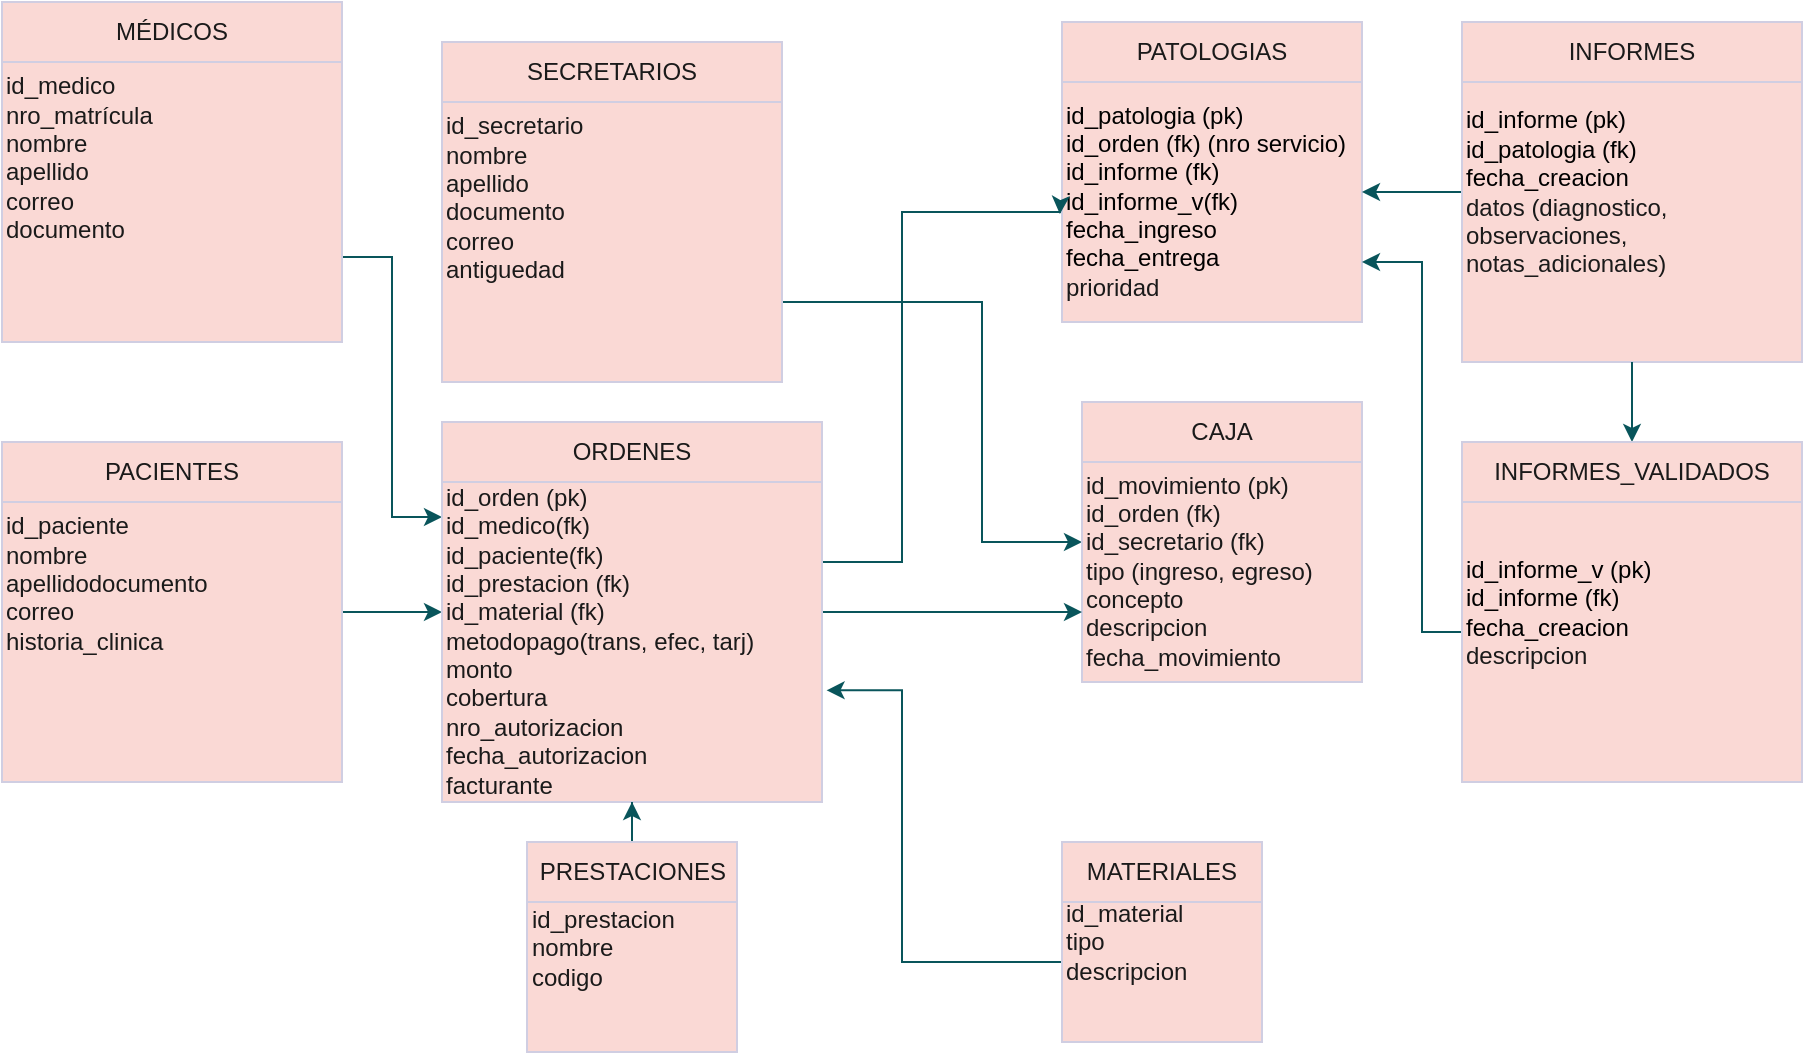 <mxfile version="26.2.4">
  <diagram name="Page-1" id="f9woN919oMkSvHwLnTK2">
    <mxGraphModel dx="2234" dy="1368" grid="1" gridSize="10" guides="1" tooltips="1" connect="1" arrows="1" fold="1" page="1" pageScale="1" pageWidth="1100" pageHeight="850" math="0" shadow="0">
      <root>
        <mxCell id="0" />
        <mxCell id="1" parent="0" />
        <mxCell id="jzyrCezaXYslwBgBZA3t-1" value="&lt;div&gt;&lt;span style=&quot;background-color: transparent; color: light-dark(rgb(0, 0, 0), rgb(255, 255, 255));&quot;&gt;&lt;br&gt;&lt;/span&gt;&lt;/div&gt;&lt;div&gt;&lt;span style=&quot;background-color: transparent; color: light-dark(rgb(0, 0, 0), rgb(255, 255, 255));&quot;&gt;&lt;br&gt;&lt;/span&gt;&lt;/div&gt;&lt;div&gt;&lt;span style=&quot;background-color: transparent; color: light-dark(rgb(0, 0, 0), rgb(255, 255, 255));&quot;&gt;&lt;br&gt;&lt;/span&gt;&lt;/div&gt;&lt;div&gt;&lt;span style=&quot;background-color: transparent; color: light-dark(rgb(0, 0, 0), rgb(255, 255, 255));&quot;&gt;id_patologia (pk)&lt;/span&gt;&lt;/div&gt;&lt;div&gt;&lt;span style=&quot;background-color: transparent; color: light-dark(rgb(0, 0, 0), rgb(255, 255, 255));&quot;&gt;id_orden (fk) (nro servicio)&lt;/span&gt;&lt;/div&gt;&lt;div&gt;&lt;span style=&quot;background-color: transparent; color: light-dark(rgb(0, 0, 0), rgb(255, 255, 255));&quot;&gt;id_informe (fk)&lt;/span&gt;&lt;/div&gt;&lt;div&gt;&lt;span style=&quot;background-color: transparent; color: light-dark(rgb(0, 0, 0), rgb(255, 255, 255));&quot;&gt;id_informe_v(fk)&lt;/span&gt;&lt;/div&gt;&lt;div&gt;&lt;span style=&quot;background-color: transparent; color: light-dark(rgb(0, 0, 0), rgb(255, 255, 255));&quot;&gt;fecha_ingreso&lt;/span&gt;&lt;/div&gt;&lt;div&gt;&lt;span style=&quot;background-color: transparent; color: light-dark(rgb(0, 0, 0), rgb(255, 255, 255));&quot;&gt;fecha_entrega&lt;/span&gt;&lt;/div&gt;&lt;div&gt;prioridad&lt;/div&gt;&lt;div&gt;&lt;br&gt;&lt;/div&gt;" style="whiteSpace=wrap;html=1;aspect=fixed;flipH=1;flipV=1;align=left;labelBackgroundColor=none;fillColor=#FAD9D5;strokeColor=#D0CEE2;fontColor=#1A1A1A;" parent="1" vertex="1">
          <mxGeometry x="240" width="150" height="150" as="geometry" />
        </mxCell>
        <mxCell id="jzyrCezaXYslwBgBZA3t-4" value="PATOLOGIAS" style="rounded=0;whiteSpace=wrap;html=1;labelBackgroundColor=none;fillColor=#FAD9D5;strokeColor=#D0CEE2;fontColor=#1A1A1A;" parent="1" vertex="1">
          <mxGeometry x="240" width="150" height="30" as="geometry" />
        </mxCell>
        <mxCell id="nVbOeIYVw6N5CsfIQIgf-29" style="edgeStyle=orthogonalEdgeStyle;rounded=0;orthogonalLoop=1;jettySize=auto;html=1;entryX=0;entryY=0.25;entryDx=0;entryDy=0;exitX=1;exitY=0.75;exitDx=0;exitDy=0;labelBackgroundColor=none;strokeColor=#09555B;fontColor=default;" edge="1" parent="1" source="jzyrCezaXYslwBgBZA3t-5" target="nVbOeIYVw6N5CsfIQIgf-8">
          <mxGeometry relative="1" as="geometry" />
        </mxCell>
        <mxCell id="jzyrCezaXYslwBgBZA3t-5" value="&lt;div&gt;id_medico&lt;/div&gt;nro_matrícula&lt;div&gt;nombre&lt;/div&gt;&lt;div&gt;apellido&lt;/div&gt;&lt;div&gt;correo&lt;/div&gt;&lt;div&gt;documento&lt;br&gt;&lt;div&gt;&lt;br&gt;&lt;/div&gt;&lt;/div&gt;" style="whiteSpace=wrap;html=1;aspect=fixed;flipH=1;flipV=1;align=left;labelBackgroundColor=none;fillColor=#FAD9D5;strokeColor=#D0CEE2;fontColor=#1A1A1A;" parent="1" vertex="1">
          <mxGeometry x="-290" y="-10" width="170" height="170" as="geometry" />
        </mxCell>
        <mxCell id="jzyrCezaXYslwBgBZA3t-6" value="MÉDICOS" style="rounded=0;whiteSpace=wrap;html=1;labelBackgroundColor=none;fillColor=#FAD9D5;strokeColor=#D0CEE2;fontColor=#1A1A1A;" parent="1" vertex="1">
          <mxGeometry x="-290" y="-10" width="170" height="30" as="geometry" />
        </mxCell>
        <mxCell id="nVbOeIYVw6N5CsfIQIgf-7" style="edgeStyle=orthogonalEdgeStyle;rounded=0;orthogonalLoop=1;jettySize=auto;html=1;entryX=0;entryY=0.5;entryDx=0;entryDy=0;labelBackgroundColor=none;strokeColor=#09555B;fontColor=default;" edge="1" parent="1" source="jzyrCezaXYslwBgBZA3t-7" target="nVbOeIYVw6N5CsfIQIgf-3">
          <mxGeometry relative="1" as="geometry">
            <Array as="points">
              <mxPoint x="200" y="140" />
              <mxPoint x="200" y="260" />
            </Array>
          </mxGeometry>
        </mxCell>
        <mxCell id="jzyrCezaXYslwBgBZA3t-7" value="&lt;div&gt;&lt;div&gt;id_secretario&lt;/div&gt;&lt;/div&gt;&lt;div&gt;nombre&lt;/div&gt;&lt;div&gt;apellido&lt;/div&gt;&lt;div&gt;documento&lt;/div&gt;&lt;div&gt;correo&lt;/div&gt;&lt;div&gt;antiguedad&lt;/div&gt;&lt;div&gt;&lt;br&gt;&lt;/div&gt;" style="whiteSpace=wrap;html=1;aspect=fixed;flipH=1;flipV=1;align=left;labelBackgroundColor=none;fillColor=#FAD9D5;strokeColor=#D0CEE2;fontColor=#1A1A1A;" parent="1" vertex="1">
          <mxGeometry x="-70" y="10" width="170" height="170" as="geometry" />
        </mxCell>
        <mxCell id="jzyrCezaXYslwBgBZA3t-8" value="SECRETARIOS" style="rounded=0;whiteSpace=wrap;html=1;labelBackgroundColor=none;fillColor=#FAD9D5;strokeColor=#D0CEE2;fontColor=#1A1A1A;" parent="1" vertex="1">
          <mxGeometry x="-70" y="10" width="170" height="30" as="geometry" />
        </mxCell>
        <mxCell id="nVbOeIYVw6N5CsfIQIgf-27" value="" style="edgeStyle=orthogonalEdgeStyle;rounded=0;orthogonalLoop=1;jettySize=auto;html=1;labelBackgroundColor=none;strokeColor=#09555B;fontColor=default;" edge="1" parent="1" source="jzyrCezaXYslwBgBZA3t-9" target="nVbOeIYVw6N5CsfIQIgf-8">
          <mxGeometry relative="1" as="geometry" />
        </mxCell>
        <mxCell id="jzyrCezaXYslwBgBZA3t-9" value="&lt;div&gt;id_paciente&lt;/div&gt;&lt;div&gt;nombre&lt;/div&gt;&lt;div&gt;apellidodocumento&lt;/div&gt;&lt;div&gt;correo&lt;/div&gt;&lt;div&gt;historia_clinica&lt;/div&gt;&lt;div&gt;&lt;br&gt;&lt;div&gt;&lt;br&gt;&lt;/div&gt;&lt;/div&gt;" style="whiteSpace=wrap;html=1;aspect=fixed;flipH=1;flipV=1;align=left;labelBackgroundColor=none;fillColor=#FAD9D5;strokeColor=#D0CEE2;fontColor=#1A1A1A;" parent="1" vertex="1">
          <mxGeometry x="-290" y="210" width="170" height="170" as="geometry" />
        </mxCell>
        <mxCell id="jzyrCezaXYslwBgBZA3t-10" value="PACIENTES" style="rounded=0;whiteSpace=wrap;html=1;labelBackgroundColor=none;fillColor=#FAD9D5;strokeColor=#D0CEE2;fontColor=#1A1A1A;" parent="1" vertex="1">
          <mxGeometry x="-290" y="210" width="170" height="30" as="geometry" />
        </mxCell>
        <mxCell id="uYpV2VOFGErfWM8a4zOd-7" value="" style="edgeStyle=orthogonalEdgeStyle;rounded=0;orthogonalLoop=1;jettySize=auto;html=1;labelBackgroundColor=none;strokeColor=#09555B;fontColor=default;" parent="1" source="uYpV2VOFGErfWM8a4zOd-1" target="jzyrCezaXYslwBgBZA3t-1" edge="1">
          <mxGeometry relative="1" as="geometry">
            <Array as="points">
              <mxPoint x="450" y="90" />
              <mxPoint x="450" y="90" />
            </Array>
          </mxGeometry>
        </mxCell>
        <mxCell id="uYpV2VOFGErfWM8a4zOd-1" value="&lt;div&gt;&lt;span style=&quot;background-color: transparent; color: light-dark(rgb(0, 0, 0), rgb(255, 255, 255));&quot;&gt;id_informe (pk)&lt;/span&gt;&lt;/div&gt;&lt;div&gt;&lt;span style=&quot;background-color: transparent; color: light-dark(rgb(0, 0, 0), rgb(255, 255, 255));&quot;&gt;id_patologia (fk)&lt;/span&gt;&lt;/div&gt;&lt;div&gt;&lt;span style=&quot;background-color: transparent; color: light-dark(rgb(0, 0, 0), rgb(255, 255, 255));&quot;&gt;fecha_creacion&lt;/span&gt;&lt;/div&gt;&lt;div&gt;datos (diagnostico, observaciones, notas_adicionales)&lt;/div&gt;" style="whiteSpace=wrap;html=1;aspect=fixed;flipH=1;flipV=1;align=left;labelBackgroundColor=none;fillColor=#FAD9D5;strokeColor=#D0CEE2;fontColor=#1A1A1A;" parent="1" vertex="1">
          <mxGeometry x="440" width="170" height="170" as="geometry" />
        </mxCell>
        <mxCell id="nVbOeIYVw6N5CsfIQIgf-35" value="" style="edgeStyle=orthogonalEdgeStyle;rounded=0;orthogonalLoop=1;jettySize=auto;html=1;strokeColor=#09555B;fontColor=#1A1A1A;exitX=0.5;exitY=1;exitDx=0;exitDy=0;" edge="1" parent="1" source="uYpV2VOFGErfWM8a4zOd-1" target="uYpV2VOFGErfWM8a4zOd-3">
          <mxGeometry relative="1" as="geometry" />
        </mxCell>
        <mxCell id="uYpV2VOFGErfWM8a4zOd-2" value="INFORMES" style="rounded=0;whiteSpace=wrap;html=1;labelBackgroundColor=none;fillColor=#FAD9D5;strokeColor=#D0CEE2;fontColor=#1A1A1A;" parent="1" vertex="1">
          <mxGeometry x="440" width="170" height="30" as="geometry" />
        </mxCell>
        <mxCell id="nVbOeIYVw6N5CsfIQIgf-37" value="" style="edgeStyle=orthogonalEdgeStyle;rounded=0;orthogonalLoop=1;jettySize=auto;html=1;strokeColor=#09555B;fontColor=#1A1A1A;" edge="1" parent="1" source="uYpV2VOFGErfWM8a4zOd-3" target="jzyrCezaXYslwBgBZA3t-1">
          <mxGeometry relative="1" as="geometry">
            <Array as="points">
              <mxPoint x="420" y="305" />
              <mxPoint x="420" y="120" />
            </Array>
          </mxGeometry>
        </mxCell>
        <mxCell id="uYpV2VOFGErfWM8a4zOd-3" value="&lt;div&gt;&lt;span style=&quot;background-color: transparent; color: light-dark(rgb(0, 0, 0), rgb(255, 255, 255));&quot;&gt;id_informe_v (pk)&lt;/span&gt;&lt;/div&gt;&lt;div&gt;&lt;span style=&quot;background-color: transparent; color: light-dark(rgb(0, 0, 0), rgb(255, 255, 255));&quot;&gt;id_informe (fk)&lt;/span&gt;&lt;/div&gt;&lt;div&gt;&lt;span style=&quot;background-color: transparent; color: light-dark(rgb(0, 0, 0), rgb(255, 255, 255));&quot;&gt;fecha_creacion&lt;/span&gt;&lt;/div&gt;&lt;div&gt;descripcion&lt;/div&gt;" style="whiteSpace=wrap;html=1;aspect=fixed;flipH=1;flipV=1;align=left;labelBackgroundColor=none;fillColor=#FAD9D5;strokeColor=#D0CEE2;fontColor=#1A1A1A;" parent="1" vertex="1">
          <mxGeometry x="440" y="210" width="170" height="170" as="geometry" />
        </mxCell>
        <mxCell id="uYpV2VOFGErfWM8a4zOd-4" value="INFORMES_VALIDADOS" style="rounded=0;whiteSpace=wrap;html=1;labelBackgroundColor=none;fillColor=#FAD9D5;strokeColor=#D0CEE2;fontColor=#1A1A1A;" parent="1" vertex="1">
          <mxGeometry x="440" y="210" width="170" height="30" as="geometry" />
        </mxCell>
        <mxCell id="nVbOeIYVw6N5CsfIQIgf-3" value="&lt;div&gt;&lt;br&gt;&lt;/div&gt;&lt;div&gt;&lt;br&gt;&lt;/div&gt;&lt;div&gt;&lt;br&gt;&lt;/div&gt;&lt;div&gt;&lt;br&gt;&lt;/div&gt;&lt;div&gt;id_movimiento (pk)&lt;/div&gt;&lt;div&gt;id_orden (fk)&lt;/div&gt;&lt;div&gt;id_secretario (fk)&lt;/div&gt;&lt;div&gt;tipo (ingreso, egreso)&lt;/div&gt;&lt;div&gt;concepto&lt;/div&gt;&lt;div&gt;descripcion&lt;/div&gt;&lt;div&gt;fecha_movimiento&lt;/div&gt;&lt;div&gt;&lt;br&gt;&lt;div&gt;&lt;br&gt;&lt;/div&gt;&lt;/div&gt;" style="whiteSpace=wrap;html=1;aspect=fixed;flipH=1;flipV=1;align=left;labelBackgroundColor=none;fillColor=#FAD9D5;strokeColor=#D0CEE2;fontColor=#1A1A1A;" vertex="1" parent="1">
          <mxGeometry x="250" y="190" width="140" height="140" as="geometry" />
        </mxCell>
        <mxCell id="nVbOeIYVw6N5CsfIQIgf-4" value="CAJA" style="rounded=0;whiteSpace=wrap;html=1;labelBackgroundColor=none;fillColor=#FAD9D5;strokeColor=#D0CEE2;fontColor=#1A1A1A;" vertex="1" parent="1">
          <mxGeometry x="250" y="190" width="140" height="30" as="geometry" />
        </mxCell>
        <mxCell id="nVbOeIYVw6N5CsfIQIgf-10" style="edgeStyle=orthogonalEdgeStyle;rounded=0;orthogonalLoop=1;jettySize=auto;html=1;entryX=1.007;entryY=0.36;entryDx=0;entryDy=0;entryPerimeter=0;labelBackgroundColor=none;strokeColor=#09555B;fontColor=default;" edge="1" parent="1" source="nVbOeIYVw6N5CsfIQIgf-8" target="jzyrCezaXYslwBgBZA3t-1">
          <mxGeometry relative="1" as="geometry">
            <Array as="points">
              <mxPoint x="160" y="270" />
              <mxPoint x="160" y="95" />
            </Array>
          </mxGeometry>
        </mxCell>
        <mxCell id="nVbOeIYVw6N5CsfIQIgf-30" style="edgeStyle=orthogonalEdgeStyle;rounded=0;orthogonalLoop=1;jettySize=auto;html=1;entryX=0;entryY=0.75;entryDx=0;entryDy=0;labelBackgroundColor=none;strokeColor=#09555B;fontColor=default;" edge="1" parent="1" source="nVbOeIYVw6N5CsfIQIgf-8" target="nVbOeIYVw6N5CsfIQIgf-3">
          <mxGeometry relative="1" as="geometry" />
        </mxCell>
        <mxCell id="nVbOeIYVw6N5CsfIQIgf-8" value="&lt;div&gt;&lt;div&gt;&lt;br&gt;&lt;/div&gt;&lt;div&gt;&lt;br&gt;&lt;/div&gt;&lt;div&gt;id_orden (pk)&lt;/div&gt;&lt;/div&gt;&lt;div&gt;id_medico(fk)&lt;/div&gt;&lt;div&gt;id_paciente(fk)&lt;/div&gt;&lt;div&gt;id_prestacion (fk)&lt;/div&gt;&lt;div&gt;id_material (fk)&lt;/div&gt;&lt;div&gt;metodopago(trans, efec, tarj)&lt;/div&gt;&lt;div&gt;monto&lt;/div&gt;&lt;div&gt;cobertura&lt;/div&gt;&lt;div&gt;nro_autorizacion&lt;/div&gt;&lt;div&gt;fecha_autorizacion&lt;/div&gt;&lt;div&gt;facturante&lt;/div&gt;" style="whiteSpace=wrap;html=1;aspect=fixed;flipH=1;flipV=1;align=left;labelBackgroundColor=none;fillColor=#FAD9D5;strokeColor=#D0CEE2;fontColor=#1A1A1A;" vertex="1" parent="1">
          <mxGeometry x="-70" y="200" width="190" height="190" as="geometry" />
        </mxCell>
        <mxCell id="nVbOeIYVw6N5CsfIQIgf-9" value="ORDENES" style="rounded=0;whiteSpace=wrap;html=1;labelBackgroundColor=none;fillColor=#FAD9D5;strokeColor=#D0CEE2;fontColor=#1A1A1A;" vertex="1" parent="1">
          <mxGeometry x="-70" y="200" width="190" height="30" as="geometry" />
        </mxCell>
        <mxCell id="nVbOeIYVw6N5CsfIQIgf-13" value="id_prestacion&lt;div&gt;nombre&lt;/div&gt;&lt;div&gt;codigo&lt;/div&gt;" style="whiteSpace=wrap;html=1;aspect=fixed;flipH=1;flipV=1;align=left;labelBackgroundColor=none;fillColor=#FAD9D5;strokeColor=#D0CEE2;fontColor=#1A1A1A;" vertex="1" parent="1">
          <mxGeometry x="-27.5" y="410" width="105" height="105" as="geometry" />
        </mxCell>
        <mxCell id="nVbOeIYVw6N5CsfIQIgf-42" value="" style="edgeStyle=orthogonalEdgeStyle;rounded=0;orthogonalLoop=1;jettySize=auto;html=1;strokeColor=#09555B;fontColor=#1A1A1A;" edge="1" parent="1" source="nVbOeIYVw6N5CsfIQIgf-14" target="nVbOeIYVw6N5CsfIQIgf-8">
          <mxGeometry relative="1" as="geometry" />
        </mxCell>
        <mxCell id="nVbOeIYVw6N5CsfIQIgf-14" value="PRESTACIONES" style="rounded=0;whiteSpace=wrap;html=1;labelBackgroundColor=none;fillColor=#FAD9D5;strokeColor=#D0CEE2;fontColor=#1A1A1A;" vertex="1" parent="1">
          <mxGeometry x="-27.5" y="410" width="105" height="30" as="geometry" />
        </mxCell>
        <mxCell id="nVbOeIYVw6N5CsfIQIgf-20" value="" style="edgeStyle=orthogonalEdgeStyle;rounded=0;orthogonalLoop=1;jettySize=auto;html=1;entryX=-0.012;entryY=0.294;entryDx=0;entryDy=0;entryPerimeter=0;labelBackgroundColor=none;strokeColor=#09555B;fontColor=default;" edge="1" parent="1" source="nVbOeIYVw6N5CsfIQIgf-18" target="nVbOeIYVw6N5CsfIQIgf-8">
          <mxGeometry relative="1" as="geometry">
            <Array as="points">
              <mxPoint x="160" y="470" />
              <mxPoint x="160" y="334" />
            </Array>
          </mxGeometry>
        </mxCell>
        <mxCell id="nVbOeIYVw6N5CsfIQIgf-18" value="id_material&lt;div&gt;tipo&lt;/div&gt;&lt;div&gt;descripcion&lt;/div&gt;" style="whiteSpace=wrap;html=1;aspect=fixed;flipH=1;flipV=1;align=left;labelBackgroundColor=none;fillColor=#FAD9D5;strokeColor=#D0CEE2;fontColor=#1A1A1A;" vertex="1" parent="1">
          <mxGeometry x="240" y="410" width="100" height="100" as="geometry" />
        </mxCell>
        <mxCell id="nVbOeIYVw6N5CsfIQIgf-19" value="MATERIALES" style="rounded=0;whiteSpace=wrap;html=1;labelBackgroundColor=none;fillColor=#FAD9D5;strokeColor=#D0CEE2;fontColor=#1A1A1A;" vertex="1" parent="1">
          <mxGeometry x="240" y="410" width="100" height="30" as="geometry" />
        </mxCell>
      </root>
    </mxGraphModel>
  </diagram>
</mxfile>
